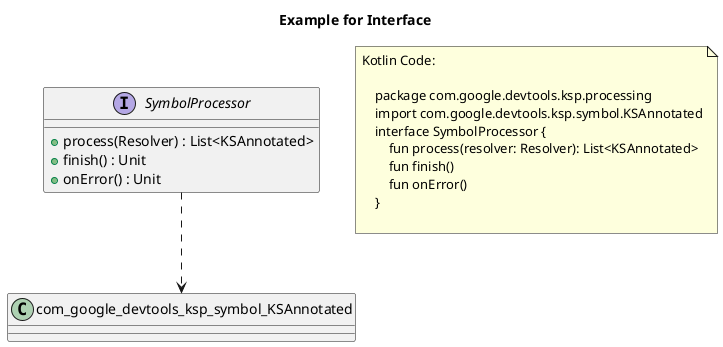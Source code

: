 @startuml
title Example for Interface
'This file is generated by the GenerateExamplesForDoc test.

    'com.google.devtools.ksp.processing.SymbolProcessor
    interface "SymbolProcessor" as com_google_devtools_ksp_processing_SymbolProcessor {
        + process(Resolver) : List<KSAnnotated>
		+ finish() : Unit
		+ onError() : Unit
    }


com_google_devtools_ksp_processing_SymbolProcessor ..> com_google_devtools_ksp_symbol_KSAnnotated

note as note_of_code
Kotlin Code:

    package com.google.devtools.ksp.processing
    import com.google.devtools.ksp.symbol.KSAnnotated
    interface SymbolProcessor {
        fun process(resolver: Resolver): List<KSAnnotated>
        fun finish()
        fun onError()
    }
    
end note

@enduml
